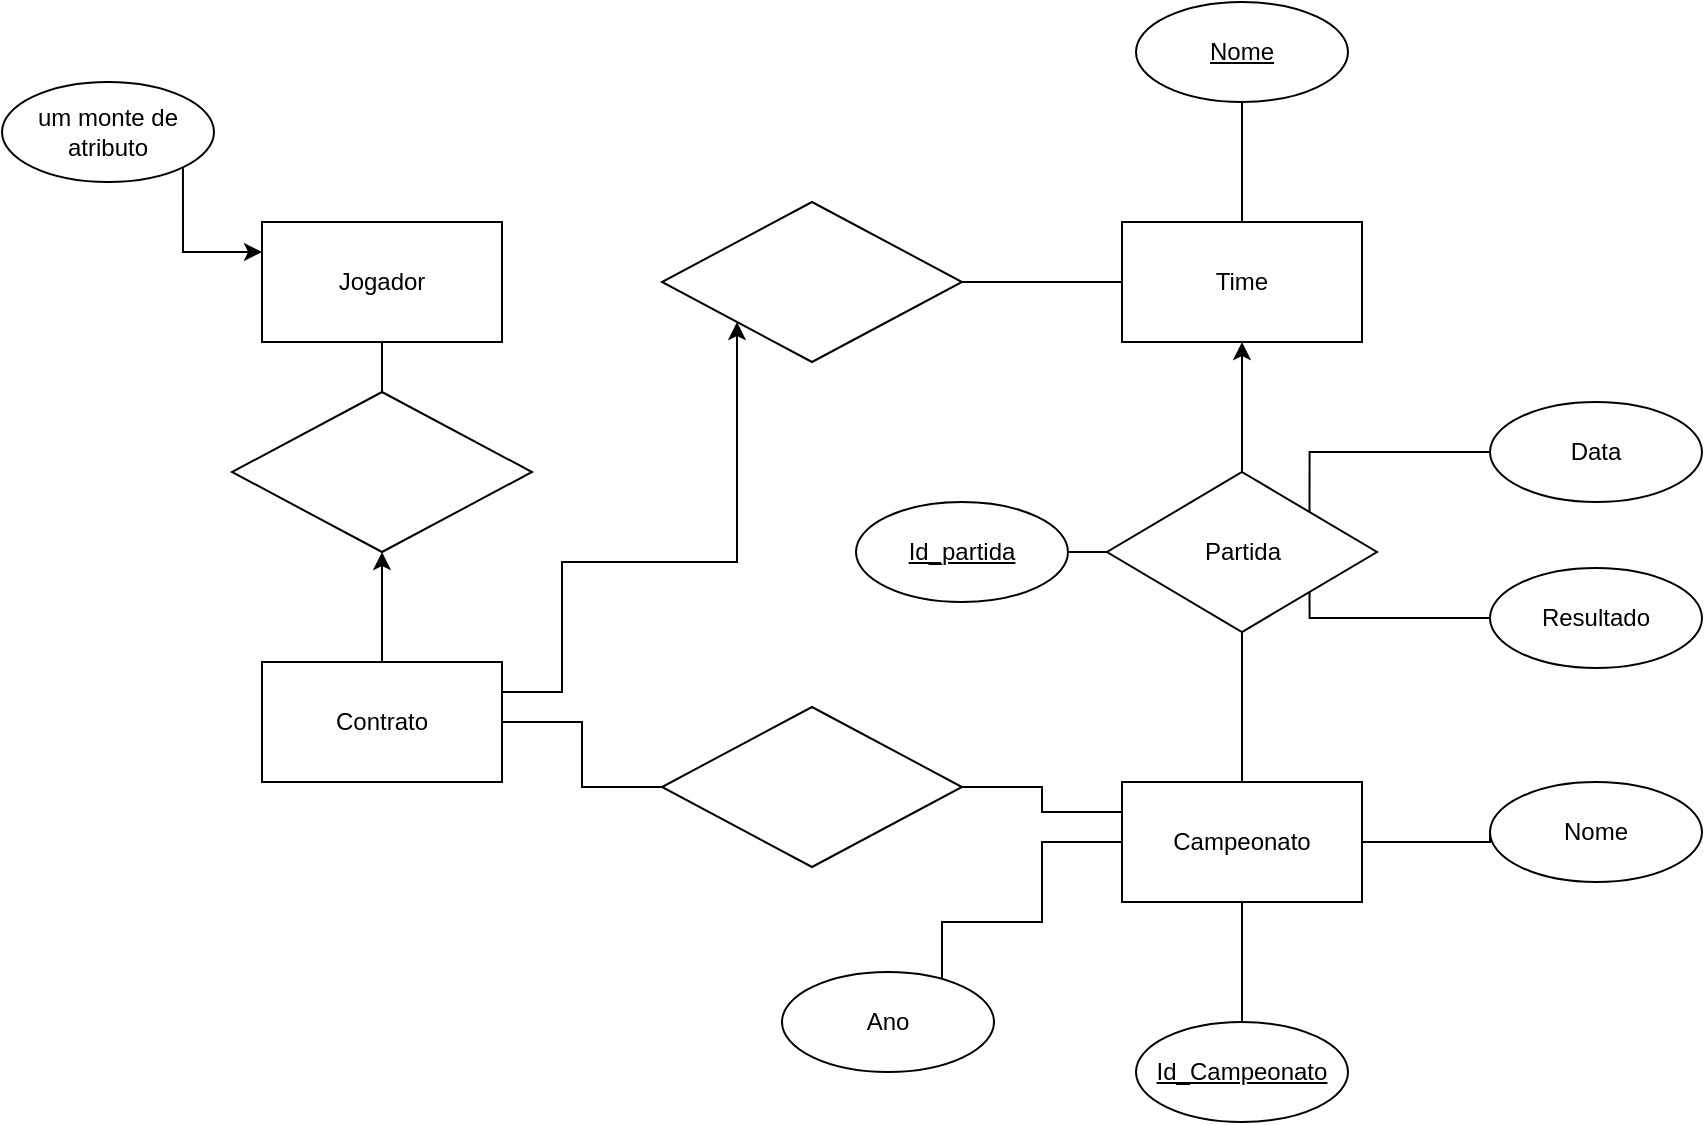 <mxfile version="11.3.0" pages="1"><diagram id="lmRr7iZ6YeliKe3Rizch" name="Page-1"><mxGraphModel dx="1422" dy="739" grid="1" gridSize="10" guides="1" tooltips="1" connect="1" arrows="1" fold="1" page="1" pageScale="1" pageWidth="1169" pageHeight="827" math="0" shadow="0"><root><mxCell id="0"/><mxCell id="1" parent="0"/><mxCell id="DoaMA-KPyvmN4hMGdSBJ-34" style="edgeStyle=orthogonalEdgeStyle;rounded=0;orthogonalLoop=1;jettySize=auto;html=1;exitX=0.5;exitY=1;exitDx=0;exitDy=0;entryX=0.5;entryY=0;entryDx=0;entryDy=0;endArrow=none;endFill=0;strokeWidth=1;" edge="1" parent="1" source="DoaMA-KPyvmN4hMGdSBJ-2" target="DoaMA-KPyvmN4hMGdSBJ-33"><mxGeometry relative="1" as="geometry"/></mxCell><mxCell id="DoaMA-KPyvmN4hMGdSBJ-2" value="Jogador" style="rounded=0;whiteSpace=wrap;html=1;" vertex="1" parent="1"><mxGeometry x="290" y="190" width="120" height="60" as="geometry"/></mxCell><mxCell id="DoaMA-KPyvmN4hMGdSBJ-3" value="Campeonato" style="rounded=0;whiteSpace=wrap;html=1;" vertex="1" parent="1"><mxGeometry x="720" y="470" width="120" height="60" as="geometry"/></mxCell><mxCell id="DoaMA-KPyvmN4hMGdSBJ-15" style="edgeStyle=orthogonalEdgeStyle;rounded=0;orthogonalLoop=1;jettySize=auto;html=1;exitX=0.5;exitY=0;exitDx=0;exitDy=0;entryX=0.5;entryY=1;entryDx=0;entryDy=0;endArrow=classic;endFill=1;strokeWidth=1;" edge="1" parent="1" source="DoaMA-KPyvmN4hMGdSBJ-14" target="DoaMA-KPyvmN4hMGdSBJ-4"><mxGeometry relative="1" as="geometry"/></mxCell><mxCell id="DoaMA-KPyvmN4hMGdSBJ-4" value="Time" style="rounded=0;whiteSpace=wrap;html=1;strokeWidth=1;" vertex="1" parent="1"><mxGeometry x="720" y="190" width="120" height="60" as="geometry"/></mxCell><mxCell id="DoaMA-KPyvmN4hMGdSBJ-6" style="edgeStyle=orthogonalEdgeStyle;rounded=0;orthogonalLoop=1;jettySize=auto;html=1;exitX=1;exitY=1;exitDx=0;exitDy=0;entryX=0;entryY=0.5;entryDx=0;entryDy=0;endArrow=none;endFill=0;" edge="1" parent="1" source="DoaMA-KPyvmN4hMGdSBJ-5" target="DoaMA-KPyvmN4hMGdSBJ-3"><mxGeometry relative="1" as="geometry"><Array as="points"><mxPoint x="630" y="608"/><mxPoint x="630" y="540"/><mxPoint x="680" y="540"/><mxPoint x="680" y="500"/></Array></mxGeometry></mxCell><mxCell id="DoaMA-KPyvmN4hMGdSBJ-5" value="Ano" style="ellipse;whiteSpace=wrap;html=1;" vertex="1" parent="1"><mxGeometry x="550" y="565" width="106" height="50" as="geometry"/></mxCell><mxCell id="DoaMA-KPyvmN4hMGdSBJ-9" style="edgeStyle=orthogonalEdgeStyle;rounded=0;orthogonalLoop=1;jettySize=auto;html=1;exitX=1;exitY=1;exitDx=0;exitDy=0;entryX=0;entryY=0.25;entryDx=0;entryDy=0;" edge="1" parent="1" source="DoaMA-KPyvmN4hMGdSBJ-8" target="DoaMA-KPyvmN4hMGdSBJ-2"><mxGeometry relative="1" as="geometry"><Array as="points"><mxPoint x="250" y="205"/></Array></mxGeometry></mxCell><mxCell id="DoaMA-KPyvmN4hMGdSBJ-8" value="um monte de atributo" style="ellipse;whiteSpace=wrap;html=1;" vertex="1" parent="1"><mxGeometry x="160" y="120" width="106" height="50" as="geometry"/></mxCell><mxCell id="DoaMA-KPyvmN4hMGdSBJ-16" style="edgeStyle=orthogonalEdgeStyle;rounded=0;orthogonalLoop=1;jettySize=auto;html=1;exitX=0.5;exitY=1;exitDx=0;exitDy=0;entryX=0.5;entryY=0;entryDx=0;entryDy=0;endArrow=none;endFill=0;strokeWidth=1;" edge="1" parent="1" source="DoaMA-KPyvmN4hMGdSBJ-14" target="DoaMA-KPyvmN4hMGdSBJ-3"><mxGeometry relative="1" as="geometry"/></mxCell><mxCell id="DoaMA-KPyvmN4hMGdSBJ-14" value="Partida" style="rhombus;whiteSpace=wrap;html=1;strokeWidth=1;" vertex="1" parent="1"><mxGeometry x="712.5" y="315" width="135" height="80" as="geometry"/></mxCell><mxCell id="DoaMA-KPyvmN4hMGdSBJ-20" style="edgeStyle=orthogonalEdgeStyle;rounded=0;orthogonalLoop=1;jettySize=auto;html=1;exitX=1;exitY=0.5;exitDx=0;exitDy=0;endArrow=none;endFill=0;strokeWidth=1;" edge="1" parent="1" source="DoaMA-KPyvmN4hMGdSBJ-19" target="DoaMA-KPyvmN4hMGdSBJ-14"><mxGeometry relative="1" as="geometry"/></mxCell><mxCell id="DoaMA-KPyvmN4hMGdSBJ-19" value="&lt;u&gt;Id_partida&lt;/u&gt;" style="ellipse;whiteSpace=wrap;html=1;" vertex="1" parent="1"><mxGeometry x="587" y="330" width="106" height="50" as="geometry"/></mxCell><mxCell id="DoaMA-KPyvmN4hMGdSBJ-23" style="edgeStyle=orthogonalEdgeStyle;rounded=0;orthogonalLoop=1;jettySize=auto;html=1;exitX=0;exitY=0.5;exitDx=0;exitDy=0;entryX=1;entryY=0;entryDx=0;entryDy=0;endArrow=none;endFill=0;strokeWidth=1;" edge="1" parent="1" source="DoaMA-KPyvmN4hMGdSBJ-21" target="DoaMA-KPyvmN4hMGdSBJ-14"><mxGeometry relative="1" as="geometry"><Array as="points"><mxPoint x="814" y="305"/></Array></mxGeometry></mxCell><mxCell id="DoaMA-KPyvmN4hMGdSBJ-21" value="Data" style="ellipse;whiteSpace=wrap;html=1;" vertex="1" parent="1"><mxGeometry x="904" y="280" width="106" height="50" as="geometry"/></mxCell><mxCell id="DoaMA-KPyvmN4hMGdSBJ-24" style="edgeStyle=orthogonalEdgeStyle;rounded=0;orthogonalLoop=1;jettySize=auto;html=1;exitX=0;exitY=0.5;exitDx=0;exitDy=0;entryX=1;entryY=1;entryDx=0;entryDy=0;endArrow=none;endFill=0;strokeWidth=1;" edge="1" parent="1" source="DoaMA-KPyvmN4hMGdSBJ-22" target="DoaMA-KPyvmN4hMGdSBJ-14"><mxGeometry relative="1" as="geometry"><Array as="points"><mxPoint x="814" y="388"/></Array></mxGeometry></mxCell><mxCell id="DoaMA-KPyvmN4hMGdSBJ-22" value="Resultado" style="ellipse;whiteSpace=wrap;html=1;" vertex="1" parent="1"><mxGeometry x="904" y="363" width="106" height="50" as="geometry"/></mxCell><mxCell id="DoaMA-KPyvmN4hMGdSBJ-26" style="edgeStyle=orthogonalEdgeStyle;rounded=0;orthogonalLoop=1;jettySize=auto;html=1;exitX=0.5;exitY=1;exitDx=0;exitDy=0;entryX=0.5;entryY=0;entryDx=0;entryDy=0;endArrow=none;endFill=0;strokeWidth=1;" edge="1" parent="1" source="DoaMA-KPyvmN4hMGdSBJ-25" target="DoaMA-KPyvmN4hMGdSBJ-4"><mxGeometry relative="1" as="geometry"/></mxCell><mxCell id="DoaMA-KPyvmN4hMGdSBJ-25" value="&lt;u&gt;Nome&lt;/u&gt;" style="ellipse;whiteSpace=wrap;html=1;" vertex="1" parent="1"><mxGeometry x="727" y="80" width="106" height="50" as="geometry"/></mxCell><mxCell id="DoaMA-KPyvmN4hMGdSBJ-28" style="edgeStyle=orthogonalEdgeStyle;rounded=0;orthogonalLoop=1;jettySize=auto;html=1;exitX=0;exitY=0.5;exitDx=0;exitDy=0;endArrow=none;endFill=0;strokeWidth=1;" edge="1" parent="1" source="DoaMA-KPyvmN4hMGdSBJ-27" target="DoaMA-KPyvmN4hMGdSBJ-3"><mxGeometry relative="1" as="geometry"><Array as="points"><mxPoint x="904" y="500"/></Array></mxGeometry></mxCell><mxCell id="DoaMA-KPyvmN4hMGdSBJ-27" value="Nome" style="ellipse;whiteSpace=wrap;html=1;" vertex="1" parent="1"><mxGeometry x="904" y="470" width="106" height="50" as="geometry"/></mxCell><mxCell id="DoaMA-KPyvmN4hMGdSBJ-32" style="edgeStyle=orthogonalEdgeStyle;rounded=0;orthogonalLoop=1;jettySize=auto;html=1;exitX=0.5;exitY=0;exitDx=0;exitDy=0;endArrow=none;endFill=0;strokeWidth=1;" edge="1" parent="1" source="DoaMA-KPyvmN4hMGdSBJ-31" target="DoaMA-KPyvmN4hMGdSBJ-3"><mxGeometry relative="1" as="geometry"/></mxCell><mxCell id="DoaMA-KPyvmN4hMGdSBJ-31" value="&lt;u&gt;Id_Campeonato&lt;/u&gt;" style="ellipse;whiteSpace=wrap;html=1;" vertex="1" parent="1"><mxGeometry x="727" y="590" width="106" height="50" as="geometry"/></mxCell><mxCell id="DoaMA-KPyvmN4hMGdSBJ-38" style="edgeStyle=orthogonalEdgeStyle;rounded=0;orthogonalLoop=1;jettySize=auto;html=1;exitX=0.5;exitY=0;exitDx=0;exitDy=0;entryX=0.5;entryY=1;entryDx=0;entryDy=0;endArrow=classic;endFill=1;strokeWidth=1;" edge="1" parent="1" source="DoaMA-KPyvmN4hMGdSBJ-37" target="DoaMA-KPyvmN4hMGdSBJ-33"><mxGeometry relative="1" as="geometry"/></mxCell><mxCell id="DoaMA-KPyvmN4hMGdSBJ-33" value="" style="rhombus;whiteSpace=wrap;html=1;strokeWidth=1;" vertex="1" parent="1"><mxGeometry x="275" y="275" width="150" height="80" as="geometry"/></mxCell><mxCell id="DoaMA-KPyvmN4hMGdSBJ-40" style="edgeStyle=orthogonalEdgeStyle;rounded=0;orthogonalLoop=1;jettySize=auto;html=1;exitX=1;exitY=0.25;exitDx=0;exitDy=0;entryX=0;entryY=1;entryDx=0;entryDy=0;endArrow=classic;endFill=1;strokeWidth=1;" edge="1" parent="1" source="DoaMA-KPyvmN4hMGdSBJ-37" target="DoaMA-KPyvmN4hMGdSBJ-39"><mxGeometry relative="1" as="geometry"><Array as="points"><mxPoint x="440" y="425"/><mxPoint x="440" y="360"/><mxPoint x="528" y="360"/></Array></mxGeometry></mxCell><mxCell id="DoaMA-KPyvmN4hMGdSBJ-37" value="Contrato" style="rounded=0;whiteSpace=wrap;html=1;strokeWidth=1;" vertex="1" parent="1"><mxGeometry x="290" y="410" width="120" height="60" as="geometry"/></mxCell><mxCell id="DoaMA-KPyvmN4hMGdSBJ-41" style="edgeStyle=orthogonalEdgeStyle;rounded=0;orthogonalLoop=1;jettySize=auto;html=1;exitX=1;exitY=0.5;exitDx=0;exitDy=0;entryX=0;entryY=0.5;entryDx=0;entryDy=0;endArrow=none;endFill=0;strokeWidth=1;" edge="1" parent="1" source="DoaMA-KPyvmN4hMGdSBJ-39" target="DoaMA-KPyvmN4hMGdSBJ-4"><mxGeometry relative="1" as="geometry"/></mxCell><mxCell id="DoaMA-KPyvmN4hMGdSBJ-39" value="" style="rhombus;whiteSpace=wrap;html=1;strokeWidth=1;" vertex="1" parent="1"><mxGeometry x="490" y="180" width="150" height="80" as="geometry"/></mxCell><mxCell id="DoaMA-KPyvmN4hMGdSBJ-43" style="edgeStyle=orthogonalEdgeStyle;rounded=0;orthogonalLoop=1;jettySize=auto;html=1;exitX=1;exitY=0.5;exitDx=0;exitDy=0;entryX=0;entryY=0.25;entryDx=0;entryDy=0;endArrow=none;endFill=0;strokeWidth=1;" edge="1" parent="1" source="DoaMA-KPyvmN4hMGdSBJ-42" target="DoaMA-KPyvmN4hMGdSBJ-3"><mxGeometry relative="1" as="geometry"/></mxCell><mxCell id="DoaMA-KPyvmN4hMGdSBJ-44" style="edgeStyle=orthogonalEdgeStyle;rounded=0;orthogonalLoop=1;jettySize=auto;html=1;exitX=0;exitY=0.5;exitDx=0;exitDy=0;entryX=1;entryY=0.5;entryDx=0;entryDy=0;endArrow=none;endFill=0;strokeWidth=1;" edge="1" parent="1" source="DoaMA-KPyvmN4hMGdSBJ-42" target="DoaMA-KPyvmN4hMGdSBJ-37"><mxGeometry relative="1" as="geometry"/></mxCell><mxCell id="DoaMA-KPyvmN4hMGdSBJ-42" value="" style="rhombus;whiteSpace=wrap;html=1;strokeWidth=1;" vertex="1" parent="1"><mxGeometry x="490" y="432.5" width="150" height="80" as="geometry"/></mxCell></root></mxGraphModel></diagram></mxfile>